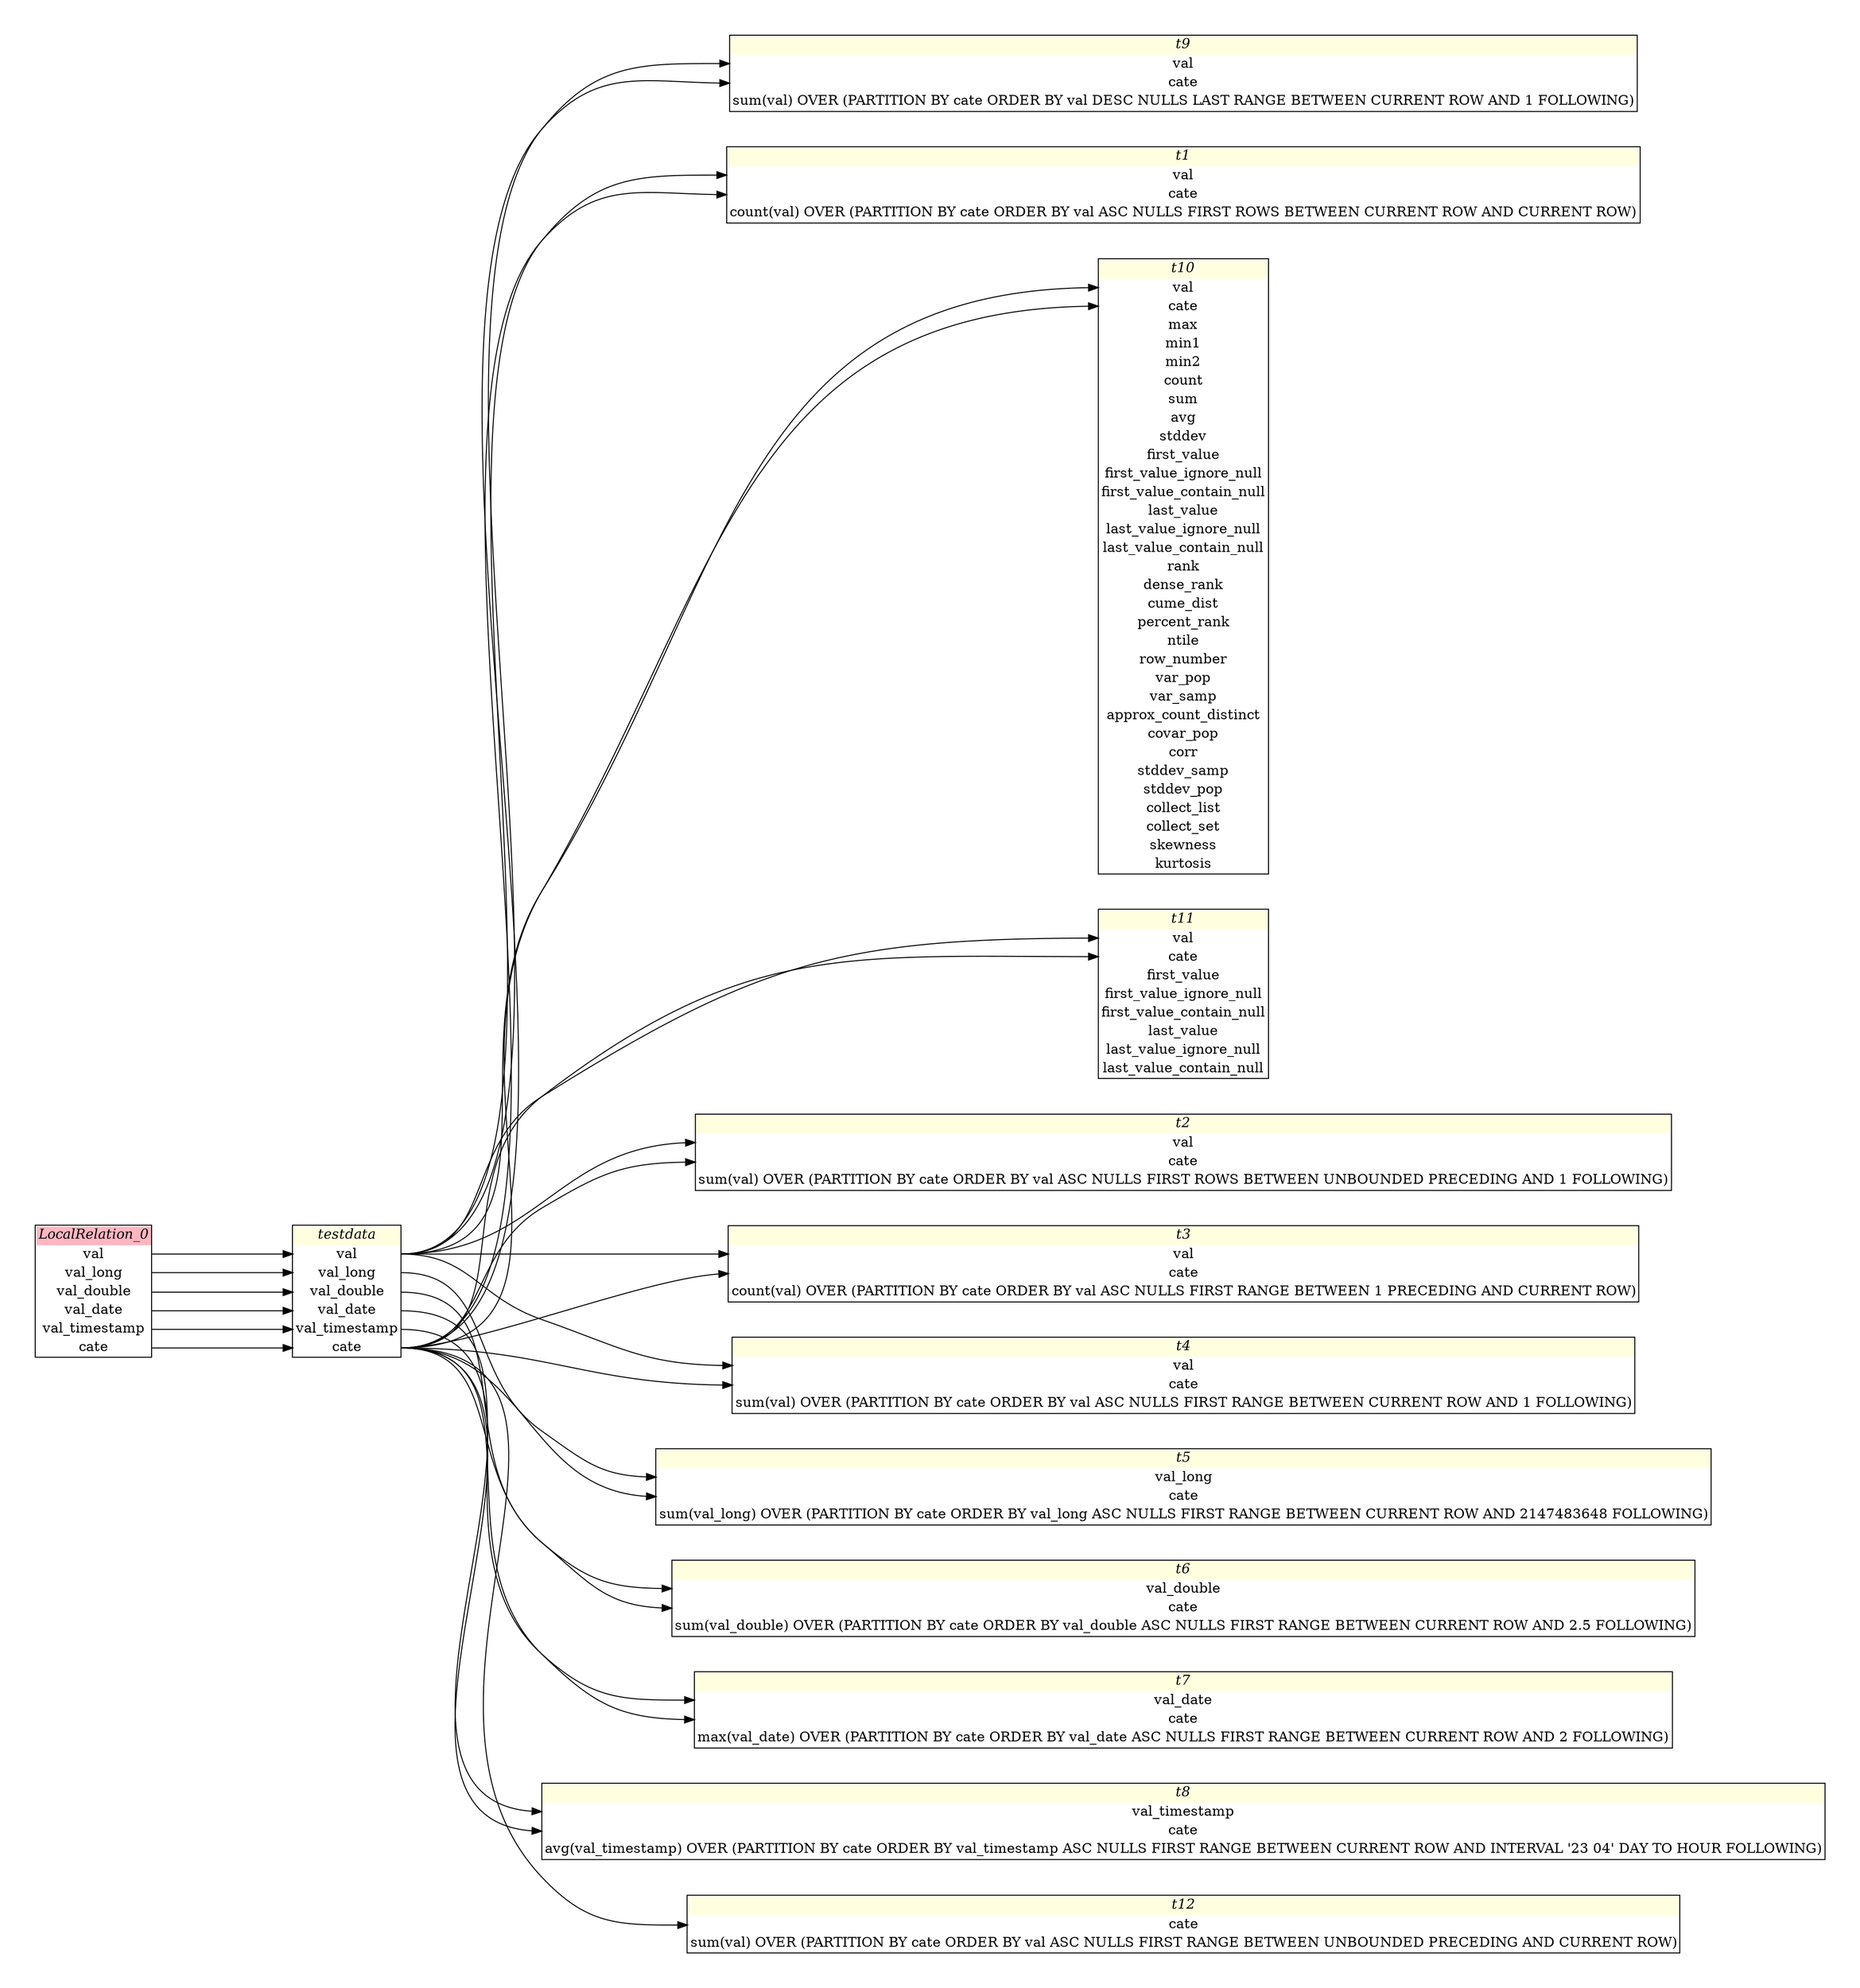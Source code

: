 // Automatically generated by SQLFlowTestSuite


digraph {
  graph [pad="0.5", nodesep="0.5", ranksep="2", fontname="Helvetica"];
  node [shape=plain]
  rankdir=LR;

  
"LocalRelation_0" [label=<
<table border="1" cellborder="0" cellspacing="0">
  <tr><td bgcolor="lightpink" port="nodeName"><i>LocalRelation_0</i></td></tr>
  <tr><td port="0">val</td></tr>
<tr><td port="1">val_long</td></tr>
<tr><td port="2">val_double</td></tr>
<tr><td port="3">val_date</td></tr>
<tr><td port="4">val_timestamp</td></tr>
<tr><td port="5">cate</td></tr>
</table>>];
     

"t1" [label=<
<table border="1" cellborder="0" cellspacing="0">
  <tr><td bgcolor="lightyellow" port="nodeName"><i>t1</i></td></tr>
  <tr><td port="0">val</td></tr>
<tr><td port="1">cate</td></tr>
<tr><td port="2">count(val) OVER (PARTITION BY cate ORDER BY val ASC NULLS FIRST ROWS BETWEEN CURRENT ROW AND CURRENT ROW)</td></tr>
</table>>];
     

"t10" [label=<
<table border="1" cellborder="0" cellspacing="0">
  <tr><td bgcolor="lightyellow" port="nodeName"><i>t10</i></td></tr>
  <tr><td port="0">val</td></tr>
<tr><td port="1">cate</td></tr>
<tr><td port="2">max</td></tr>
<tr><td port="3">min1</td></tr>
<tr><td port="4">min2</td></tr>
<tr><td port="5">count</td></tr>
<tr><td port="6">sum</td></tr>
<tr><td port="7">avg</td></tr>
<tr><td port="8">stddev</td></tr>
<tr><td port="9">first_value</td></tr>
<tr><td port="10">first_value_ignore_null</td></tr>
<tr><td port="11">first_value_contain_null</td></tr>
<tr><td port="12">last_value</td></tr>
<tr><td port="13">last_value_ignore_null</td></tr>
<tr><td port="14">last_value_contain_null</td></tr>
<tr><td port="15">rank</td></tr>
<tr><td port="16">dense_rank</td></tr>
<tr><td port="17">cume_dist</td></tr>
<tr><td port="18">percent_rank</td></tr>
<tr><td port="19">ntile</td></tr>
<tr><td port="20">row_number</td></tr>
<tr><td port="21">var_pop</td></tr>
<tr><td port="22">var_samp</td></tr>
<tr><td port="23">approx_count_distinct</td></tr>
<tr><td port="24">covar_pop</td></tr>
<tr><td port="25">corr</td></tr>
<tr><td port="26">stddev_samp</td></tr>
<tr><td port="27">stddev_pop</td></tr>
<tr><td port="28">collect_list</td></tr>
<tr><td port="29">collect_set</td></tr>
<tr><td port="30">skewness</td></tr>
<tr><td port="31">kurtosis</td></tr>
</table>>];
     

"t11" [label=<
<table border="1" cellborder="0" cellspacing="0">
  <tr><td bgcolor="lightyellow" port="nodeName"><i>t11</i></td></tr>
  <tr><td port="0">val</td></tr>
<tr><td port="1">cate</td></tr>
<tr><td port="2">first_value</td></tr>
<tr><td port="3">first_value_ignore_null</td></tr>
<tr><td port="4">first_value_contain_null</td></tr>
<tr><td port="5">last_value</td></tr>
<tr><td port="6">last_value_ignore_null</td></tr>
<tr><td port="7">last_value_contain_null</td></tr>
</table>>];
     

"t12" [label=<
<table border="1" cellborder="0" cellspacing="0">
  <tr><td bgcolor="lightyellow" port="nodeName"><i>t12</i></td></tr>
  <tr><td port="0">cate</td></tr>
<tr><td port="1">sum(val) OVER (PARTITION BY cate ORDER BY val ASC NULLS FIRST RANGE BETWEEN UNBOUNDED PRECEDING AND CURRENT ROW)</td></tr>
</table>>];
     

"t2" [label=<
<table border="1" cellborder="0" cellspacing="0">
  <tr><td bgcolor="lightyellow" port="nodeName"><i>t2</i></td></tr>
  <tr><td port="0">val</td></tr>
<tr><td port="1">cate</td></tr>
<tr><td port="2">sum(val) OVER (PARTITION BY cate ORDER BY val ASC NULLS FIRST ROWS BETWEEN UNBOUNDED PRECEDING AND 1 FOLLOWING)</td></tr>
</table>>];
     

"t3" [label=<
<table border="1" cellborder="0" cellspacing="0">
  <tr><td bgcolor="lightyellow" port="nodeName"><i>t3</i></td></tr>
  <tr><td port="0">val</td></tr>
<tr><td port="1">cate</td></tr>
<tr><td port="2">count(val) OVER (PARTITION BY cate ORDER BY val ASC NULLS FIRST RANGE BETWEEN 1 PRECEDING AND CURRENT ROW)</td></tr>
</table>>];
     

"t4" [label=<
<table border="1" cellborder="0" cellspacing="0">
  <tr><td bgcolor="lightyellow" port="nodeName"><i>t4</i></td></tr>
  <tr><td port="0">val</td></tr>
<tr><td port="1">cate</td></tr>
<tr><td port="2">sum(val) OVER (PARTITION BY cate ORDER BY val ASC NULLS FIRST RANGE BETWEEN CURRENT ROW AND 1 FOLLOWING)</td></tr>
</table>>];
     

"t5" [label=<
<table border="1" cellborder="0" cellspacing="0">
  <tr><td bgcolor="lightyellow" port="nodeName"><i>t5</i></td></tr>
  <tr><td port="0">val_long</td></tr>
<tr><td port="1">cate</td></tr>
<tr><td port="2">sum(val_long) OVER (PARTITION BY cate ORDER BY val_long ASC NULLS FIRST RANGE BETWEEN CURRENT ROW AND 2147483648 FOLLOWING)</td></tr>
</table>>];
     

"t6" [label=<
<table border="1" cellborder="0" cellspacing="0">
  <tr><td bgcolor="lightyellow" port="nodeName"><i>t6</i></td></tr>
  <tr><td port="0">val_double</td></tr>
<tr><td port="1">cate</td></tr>
<tr><td port="2">sum(val_double) OVER (PARTITION BY cate ORDER BY val_double ASC NULLS FIRST RANGE BETWEEN CURRENT ROW AND 2.5 FOLLOWING)</td></tr>
</table>>];
     

"t7" [label=<
<table border="1" cellborder="0" cellspacing="0">
  <tr><td bgcolor="lightyellow" port="nodeName"><i>t7</i></td></tr>
  <tr><td port="0">val_date</td></tr>
<tr><td port="1">cate</td></tr>
<tr><td port="2">max(val_date) OVER (PARTITION BY cate ORDER BY val_date ASC NULLS FIRST RANGE BETWEEN CURRENT ROW AND 2 FOLLOWING)</td></tr>
</table>>];
     

"t8" [label=<
<table border="1" cellborder="0" cellspacing="0">
  <tr><td bgcolor="lightyellow" port="nodeName"><i>t8</i></td></tr>
  <tr><td port="0">val_timestamp</td></tr>
<tr><td port="1">cate</td></tr>
<tr><td port="2">avg(val_timestamp) OVER (PARTITION BY cate ORDER BY val_timestamp ASC NULLS FIRST RANGE BETWEEN CURRENT ROW AND INTERVAL '23 04' DAY TO HOUR FOLLOWING)</td></tr>
</table>>];
     

"t9" [label=<
<table border="1" cellborder="0" cellspacing="0">
  <tr><td bgcolor="lightyellow" port="nodeName"><i>t9</i></td></tr>
  <tr><td port="0">val</td></tr>
<tr><td port="1">cate</td></tr>
<tr><td port="2">sum(val) OVER (PARTITION BY cate ORDER BY val DESC NULLS LAST RANGE BETWEEN CURRENT ROW AND 1 FOLLOWING)</td></tr>
</table>>];
     

"testdata" [label=<
<table border="1" cellborder="0" cellspacing="0">
  <tr><td bgcolor="lightyellow" port="nodeName"><i>testdata</i></td></tr>
  <tr><td port="0">val</td></tr>
<tr><td port="1">val_long</td></tr>
<tr><td port="2">val_double</td></tr>
<tr><td port="3">val_date</td></tr>
<tr><td port="4">val_timestamp</td></tr>
<tr><td port="5">cate</td></tr>
</table>>];
     
  "LocalRelation_0":0 -> testdata:0
"LocalRelation_0":1 -> testdata:1
"LocalRelation_0":2 -> testdata:2
"LocalRelation_0":3 -> testdata:3
"LocalRelation_0":4 -> testdata:4
"LocalRelation_0":5 -> testdata:5
"testdata":0 -> t10:0
"testdata":0 -> t11:0
"testdata":0 -> t1:0
"testdata":0 -> t2:0
"testdata":0 -> t3:0
"testdata":0 -> t4:0
"testdata":0 -> t9:0
"testdata":1 -> t5:0
"testdata":2 -> t6:0
"testdata":3 -> t7:0
"testdata":4 -> t8:0
"testdata":5 -> t10:1
"testdata":5 -> t11:1
"testdata":5 -> t12:0
"testdata":5 -> t1:1
"testdata":5 -> t2:1
"testdata":5 -> t3:1
"testdata":5 -> t4:1
"testdata":5 -> t5:1
"testdata":5 -> t6:1
"testdata":5 -> t7:1
"testdata":5 -> t8:1
"testdata":5 -> t9:1
}
       